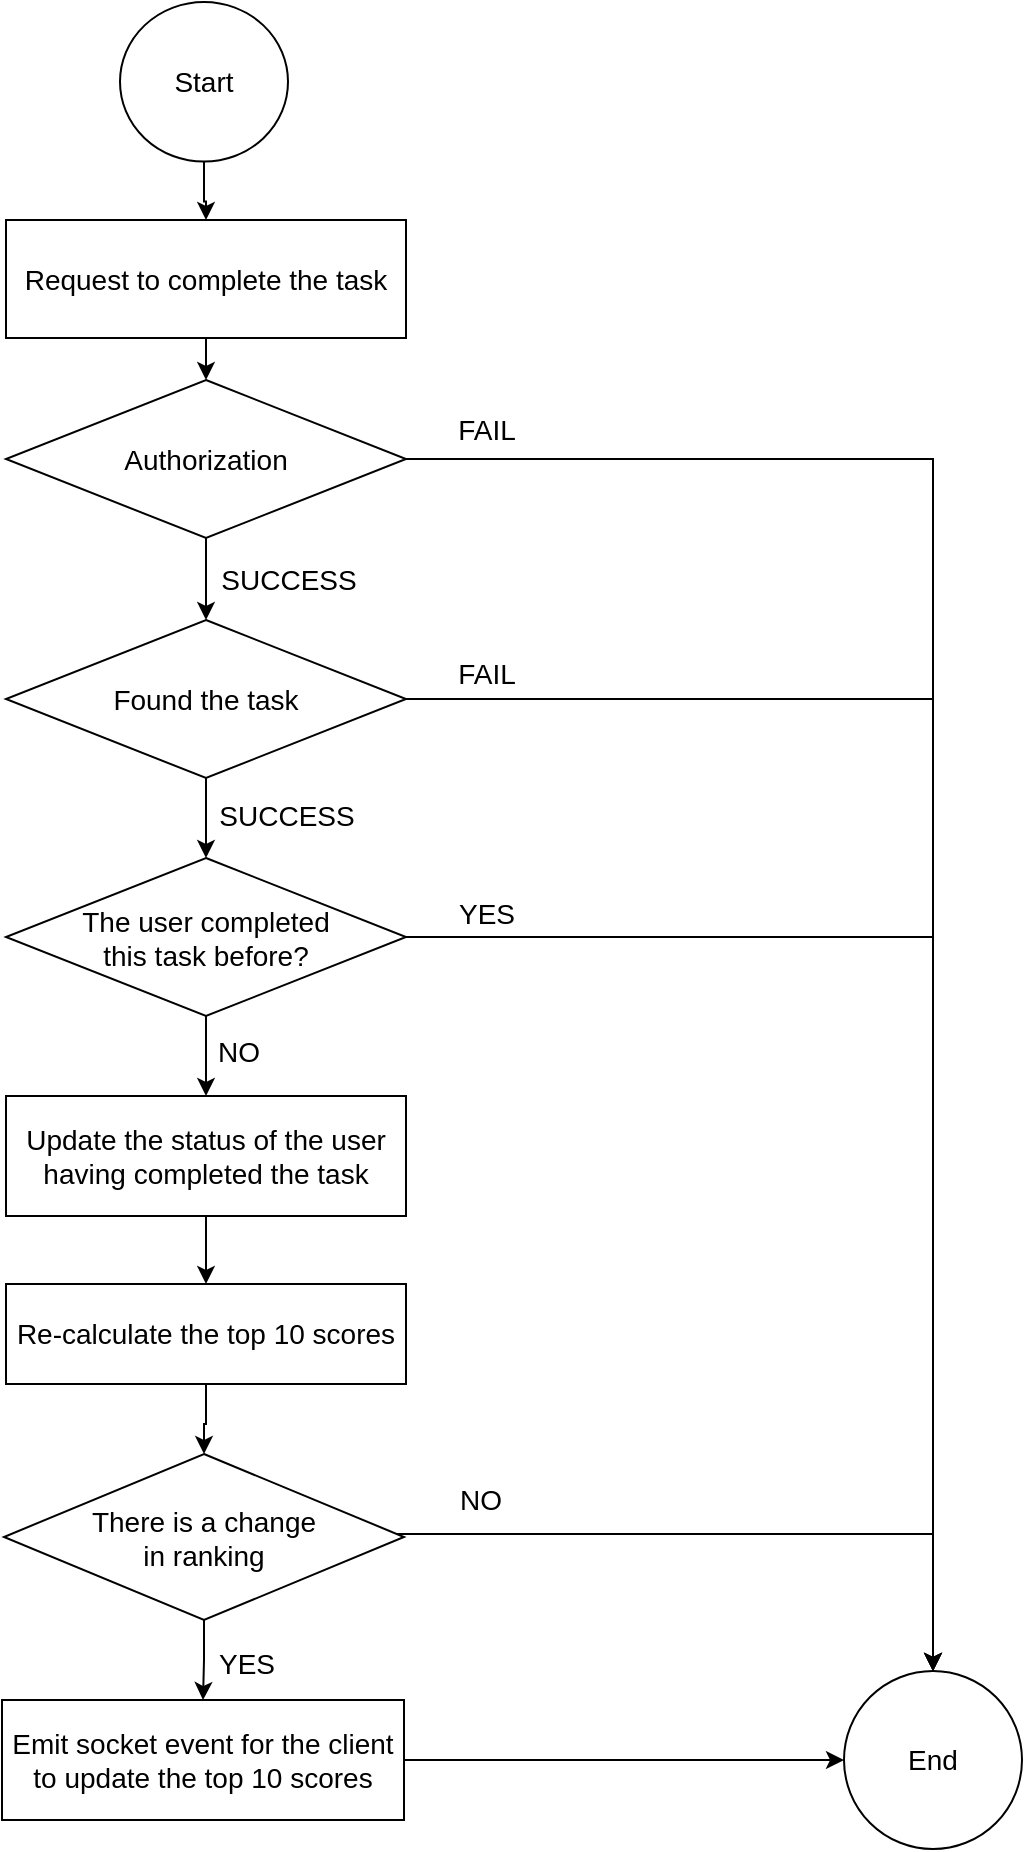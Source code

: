 <mxfile version="21.5.1" type="device">
  <diagram name="Page-1" id="jc12A_I__bRPBj3rh2vl">
    <mxGraphModel dx="2049" dy="1137" grid="1" gridSize="10" guides="1" tooltips="1" connect="1" arrows="1" fold="1" page="1" pageScale="1" pageWidth="827" pageHeight="1169" math="0" shadow="0">
      <root>
        <mxCell id="0" />
        <mxCell id="1" parent="0" />
        <mxCell id="EHfIQQhClLUCZZrHOMDc-50" value="" style="edgeStyle=orthogonalEdgeStyle;rounded=0;orthogonalLoop=1;jettySize=auto;html=1;fontSize=14;" edge="1" parent="1" source="EHfIQQhClLUCZZrHOMDc-27" target="EHfIQQhClLUCZZrHOMDc-32">
          <mxGeometry relative="1" as="geometry" />
        </mxCell>
        <mxCell id="EHfIQQhClLUCZZrHOMDc-27" value="Start" style="ellipse;whiteSpace=wrap;html=1;aspect=fixed;fontSize=14;" vertex="1" parent="1">
          <mxGeometry x="137" y="11" width="84" height="79.8" as="geometry" />
        </mxCell>
        <mxCell id="EHfIQQhClLUCZZrHOMDc-32" value="Request to complete the task" style="rounded=0;whiteSpace=wrap;html=1;fontSize=14;" vertex="1" parent="1">
          <mxGeometry x="80" y="120" width="200" height="59" as="geometry" />
        </mxCell>
        <mxCell id="EHfIQQhClLUCZZrHOMDc-46" value="" style="edgeStyle=orthogonalEdgeStyle;rounded=0;orthogonalLoop=1;jettySize=auto;html=1;entryX=0.5;entryY=0;entryDx=0;entryDy=0;fontSize=14;" edge="1" parent="1" source="EHfIQQhClLUCZZrHOMDc-35" target="EHfIQQhClLUCZZrHOMDc-43">
          <mxGeometry relative="1" as="geometry" />
        </mxCell>
        <mxCell id="EHfIQQhClLUCZZrHOMDc-48" value="" style="edgeStyle=orthogonalEdgeStyle;rounded=0;orthogonalLoop=1;jettySize=auto;html=1;fontSize=14;" edge="1" parent="1" source="EHfIQQhClLUCZZrHOMDc-35" target="EHfIQQhClLUCZZrHOMDc-37">
          <mxGeometry relative="1" as="geometry" />
        </mxCell>
        <mxCell id="EHfIQQhClLUCZZrHOMDc-49" value="SUCCESS" style="edgeLabel;html=1;align=center;verticalAlign=middle;resizable=0;points=[];fontSize=14;" vertex="1" connectable="0" parent="EHfIQQhClLUCZZrHOMDc-48">
          <mxGeometry x="-0.125" y="2" relative="1" as="geometry">
            <mxPoint x="39" y="3" as="offset" />
          </mxGeometry>
        </mxCell>
        <mxCell id="EHfIQQhClLUCZZrHOMDc-35" value="Authorization" style="rhombus;whiteSpace=wrap;html=1;fontSize=14;" vertex="1" parent="1">
          <mxGeometry x="80" y="200" width="200" height="79" as="geometry" />
        </mxCell>
        <mxCell id="EHfIQQhClLUCZZrHOMDc-36" value="" style="endArrow=classic;html=1;rounded=0;exitX=0.5;exitY=1;exitDx=0;exitDy=0;entryX=0.5;entryY=0;entryDx=0;entryDy=0;fontSize=14;" edge="1" parent="1" source="EHfIQQhClLUCZZrHOMDc-32" target="EHfIQQhClLUCZZrHOMDc-35">
          <mxGeometry width="50" height="50" relative="1" as="geometry">
            <mxPoint x="390" y="112" as="sourcePoint" />
            <mxPoint x="440" y="62" as="targetPoint" />
          </mxGeometry>
        </mxCell>
        <mxCell id="EHfIQQhClLUCZZrHOMDc-52" value="" style="edgeStyle=orthogonalEdgeStyle;rounded=0;orthogonalLoop=1;jettySize=auto;html=1;entryX=0.5;entryY=0;entryDx=0;entryDy=0;exitX=1;exitY=0.5;exitDx=0;exitDy=0;fontSize=14;" edge="1" parent="1" source="EHfIQQhClLUCZZrHOMDc-37" target="EHfIQQhClLUCZZrHOMDc-43">
          <mxGeometry relative="1" as="geometry">
            <mxPoint x="270.003" y="317.471" as="sourcePoint" />
            <mxPoint x="519.07" y="551" as="targetPoint" />
            <Array as="points">
              <mxPoint x="543" y="360" />
            </Array>
          </mxGeometry>
        </mxCell>
        <mxCell id="EHfIQQhClLUCZZrHOMDc-53" value="FAIL" style="edgeLabel;html=1;align=center;verticalAlign=middle;resizable=0;points=[];fontSize=14;" vertex="1" connectable="0" parent="EHfIQQhClLUCZZrHOMDc-52">
          <mxGeometry x="-0.896" y="-3" relative="1" as="geometry">
            <mxPoint x="1" y="-16" as="offset" />
          </mxGeometry>
        </mxCell>
        <mxCell id="EHfIQQhClLUCZZrHOMDc-54" value="" style="edgeStyle=orthogonalEdgeStyle;rounded=0;orthogonalLoop=1;jettySize=auto;html=1;fontSize=14;" edge="1" parent="1" source="EHfIQQhClLUCZZrHOMDc-37" target="EHfIQQhClLUCZZrHOMDc-38">
          <mxGeometry relative="1" as="geometry" />
        </mxCell>
        <mxCell id="EHfIQQhClLUCZZrHOMDc-55" value="SUCCESS" style="edgeLabel;html=1;align=center;verticalAlign=middle;resizable=0;points=[];fontSize=14;" vertex="1" connectable="0" parent="EHfIQQhClLUCZZrHOMDc-54">
          <mxGeometry x="0.112" y="1" relative="1" as="geometry">
            <mxPoint x="39" y="-3" as="offset" />
          </mxGeometry>
        </mxCell>
        <mxCell id="EHfIQQhClLUCZZrHOMDc-37" value="Found the task" style="rhombus;whiteSpace=wrap;html=1;fontSize=14;" vertex="1" parent="1">
          <mxGeometry x="80" y="320" width="200" height="79" as="geometry" />
        </mxCell>
        <mxCell id="EHfIQQhClLUCZZrHOMDc-56" value="" style="edgeStyle=orthogonalEdgeStyle;rounded=0;orthogonalLoop=1;jettySize=auto;html=1;fontSize=14;" edge="1" parent="1" source="EHfIQQhClLUCZZrHOMDc-38" target="EHfIQQhClLUCZZrHOMDc-42">
          <mxGeometry relative="1" as="geometry" />
        </mxCell>
        <mxCell id="EHfIQQhClLUCZZrHOMDc-57" value="NO" style="edgeLabel;html=1;align=center;verticalAlign=middle;resizable=0;points=[];fontSize=14;" vertex="1" connectable="0" parent="EHfIQQhClLUCZZrHOMDc-56">
          <mxGeometry x="0.15" y="1" relative="1" as="geometry">
            <mxPoint x="15" y="-5" as="offset" />
          </mxGeometry>
        </mxCell>
        <mxCell id="EHfIQQhClLUCZZrHOMDc-59" value="" style="edgeStyle=orthogonalEdgeStyle;rounded=0;orthogonalLoop=1;jettySize=auto;html=1;entryX=0.5;entryY=0;entryDx=0;entryDy=0;exitX=1;exitY=0.5;exitDx=0;exitDy=0;fontSize=14;" edge="1" parent="1" source="EHfIQQhClLUCZZrHOMDc-38" target="EHfIQQhClLUCZZrHOMDc-43">
          <mxGeometry relative="1" as="geometry">
            <mxPoint x="295" y="437" as="sourcePoint" />
          </mxGeometry>
        </mxCell>
        <mxCell id="EHfIQQhClLUCZZrHOMDc-60" value="YES" style="edgeLabel;html=1;align=center;verticalAlign=middle;resizable=0;points=[];fontSize=14;" vertex="1" connectable="0" parent="EHfIQQhClLUCZZrHOMDc-59">
          <mxGeometry x="-0.784" y="-1" relative="1" as="geometry">
            <mxPoint x="-28" y="-13" as="offset" />
          </mxGeometry>
        </mxCell>
        <mxCell id="EHfIQQhClLUCZZrHOMDc-63" value="" style="edgeStyle=orthogonalEdgeStyle;rounded=0;orthogonalLoop=1;jettySize=auto;html=1;fontSize=14;" edge="1" parent="1">
          <mxGeometry relative="1" as="geometry">
            <mxPoint x="181.0" y="476" as="sourcePoint" />
            <mxPoint x="181.0" y="516" as="targetPoint" />
          </mxGeometry>
        </mxCell>
        <mxCell id="EHfIQQhClLUCZZrHOMDc-38" value="The user completed&lt;br style=&quot;font-size: 14px;&quot;&gt;this task before?" style="rhombus;whiteSpace=wrap;html=1;fontSize=14;" vertex="1" parent="1">
          <mxGeometry x="80" y="439" width="200" height="79" as="geometry" />
        </mxCell>
        <mxCell id="EHfIQQhClLUCZZrHOMDc-65" value="" style="edgeStyle=orthogonalEdgeStyle;rounded=0;orthogonalLoop=1;jettySize=auto;html=1;fontSize=14;" edge="1" parent="1" source="EHfIQQhClLUCZZrHOMDc-42" target="EHfIQQhClLUCZZrHOMDc-64">
          <mxGeometry relative="1" as="geometry" />
        </mxCell>
        <mxCell id="EHfIQQhClLUCZZrHOMDc-42" value="Update the status of the user having completed the task" style="rounded=0;whiteSpace=wrap;html=1;fontSize=14;" vertex="1" parent="1">
          <mxGeometry x="80" y="558" width="200" height="60" as="geometry" />
        </mxCell>
        <mxCell id="EHfIQQhClLUCZZrHOMDc-43" value="End" style="ellipse;whiteSpace=wrap;html=1;aspect=fixed;fontSize=14;" vertex="1" parent="1">
          <mxGeometry x="499" y="845.5" width="89" height="89" as="geometry" />
        </mxCell>
        <mxCell id="EHfIQQhClLUCZZrHOMDc-47" value="FAIL" style="text;html=1;align=center;verticalAlign=middle;resizable=0;points=[];autosize=1;strokeColor=none;fillColor=none;fontSize=14;" vertex="1" parent="1">
          <mxGeometry x="295" y="210" width="50" height="30" as="geometry" />
        </mxCell>
        <mxCell id="EHfIQQhClLUCZZrHOMDc-70" value="" style="edgeStyle=orthogonalEdgeStyle;rounded=0;orthogonalLoop=1;jettySize=auto;html=1;fontSize=14;" edge="1" parent="1" source="EHfIQQhClLUCZZrHOMDc-62" target="EHfIQQhClLUCZZrHOMDc-69">
          <mxGeometry relative="1" as="geometry" />
        </mxCell>
        <mxCell id="EHfIQQhClLUCZZrHOMDc-71" value="YES" style="edgeLabel;html=1;align=center;verticalAlign=middle;resizable=0;points=[];fontSize=14;" vertex="1" connectable="0" parent="EHfIQQhClLUCZZrHOMDc-70">
          <mxGeometry x="-0.191" relative="1" as="geometry">
            <mxPoint x="21" y="5" as="offset" />
          </mxGeometry>
        </mxCell>
        <mxCell id="EHfIQQhClLUCZZrHOMDc-73" value="" style="edgeStyle=orthogonalEdgeStyle;rounded=0;orthogonalLoop=1;jettySize=auto;html=1;entryX=0.5;entryY=0;entryDx=0;entryDy=0;fontSize=14;" edge="1" parent="1" source="EHfIQQhClLUCZZrHOMDc-62" target="EHfIQQhClLUCZZrHOMDc-43">
          <mxGeometry relative="1" as="geometry">
            <Array as="points">
              <mxPoint x="543" y="777" />
            </Array>
          </mxGeometry>
        </mxCell>
        <mxCell id="EHfIQQhClLUCZZrHOMDc-74" value="NO" style="edgeLabel;html=1;align=center;verticalAlign=middle;resizable=0;points=[];fontSize=14;" vertex="1" connectable="0" parent="EHfIQQhClLUCZZrHOMDc-73">
          <mxGeometry x="-0.802" y="-5" relative="1" as="geometry">
            <mxPoint x="8" y="-22" as="offset" />
          </mxGeometry>
        </mxCell>
        <mxCell id="EHfIQQhClLUCZZrHOMDc-62" value="There is a change&lt;br style=&quot;font-size: 14px;&quot;&gt;in ranking" style="rhombus;whiteSpace=wrap;html=1;fontSize=14;" vertex="1" parent="1">
          <mxGeometry x="79" y="737" width="200" height="83" as="geometry" />
        </mxCell>
        <mxCell id="EHfIQQhClLUCZZrHOMDc-67" value="" style="edgeStyle=orthogonalEdgeStyle;rounded=0;orthogonalLoop=1;jettySize=auto;html=1;fontSize=14;" edge="1" parent="1" source="EHfIQQhClLUCZZrHOMDc-64" target="EHfIQQhClLUCZZrHOMDc-62">
          <mxGeometry relative="1" as="geometry" />
        </mxCell>
        <mxCell id="EHfIQQhClLUCZZrHOMDc-64" value="Re-calculate the top 10 scores" style="rounded=0;whiteSpace=wrap;html=1;fontSize=14;" vertex="1" parent="1">
          <mxGeometry x="80" y="652" width="200" height="50" as="geometry" />
        </mxCell>
        <mxCell id="EHfIQQhClLUCZZrHOMDc-76" style="edgeStyle=orthogonalEdgeStyle;rounded=0;orthogonalLoop=1;jettySize=auto;html=1;" edge="1" parent="1" source="EHfIQQhClLUCZZrHOMDc-69" target="EHfIQQhClLUCZZrHOMDc-43">
          <mxGeometry relative="1" as="geometry" />
        </mxCell>
        <mxCell id="EHfIQQhClLUCZZrHOMDc-69" value="Emit socket event for the client to update the top 10 scores" style="rounded=0;whiteSpace=wrap;html=1;fontSize=14;" vertex="1" parent="1">
          <mxGeometry x="78" y="860" width="201" height="60" as="geometry" />
        </mxCell>
      </root>
    </mxGraphModel>
  </diagram>
</mxfile>
